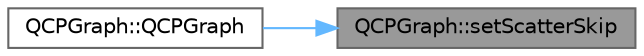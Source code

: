 digraph "QCPGraph::setScatterSkip"
{
 // LATEX_PDF_SIZE
  bgcolor="transparent";
  edge [fontname=Helvetica,fontsize=10,labelfontname=Helvetica,labelfontsize=10];
  node [fontname=Helvetica,fontsize=10,shape=box,height=0.2,width=0.4];
  rankdir="RL";
  Node1 [label="QCPGraph::setScatterSkip",height=0.2,width=0.4,color="gray40", fillcolor="grey60", style="filled", fontcolor="black",tooltip=" "];
  Node1 -> Node2 [dir="back",color="steelblue1",style="solid"];
  Node2 [label="QCPGraph::QCPGraph",height=0.2,width=0.4,color="grey40", fillcolor="white", style="filled",URL="$class_q_c_p_graph.html#a0393a38cf7183cbf46348eb6cf9a5a6c",tooltip=" "];
}
